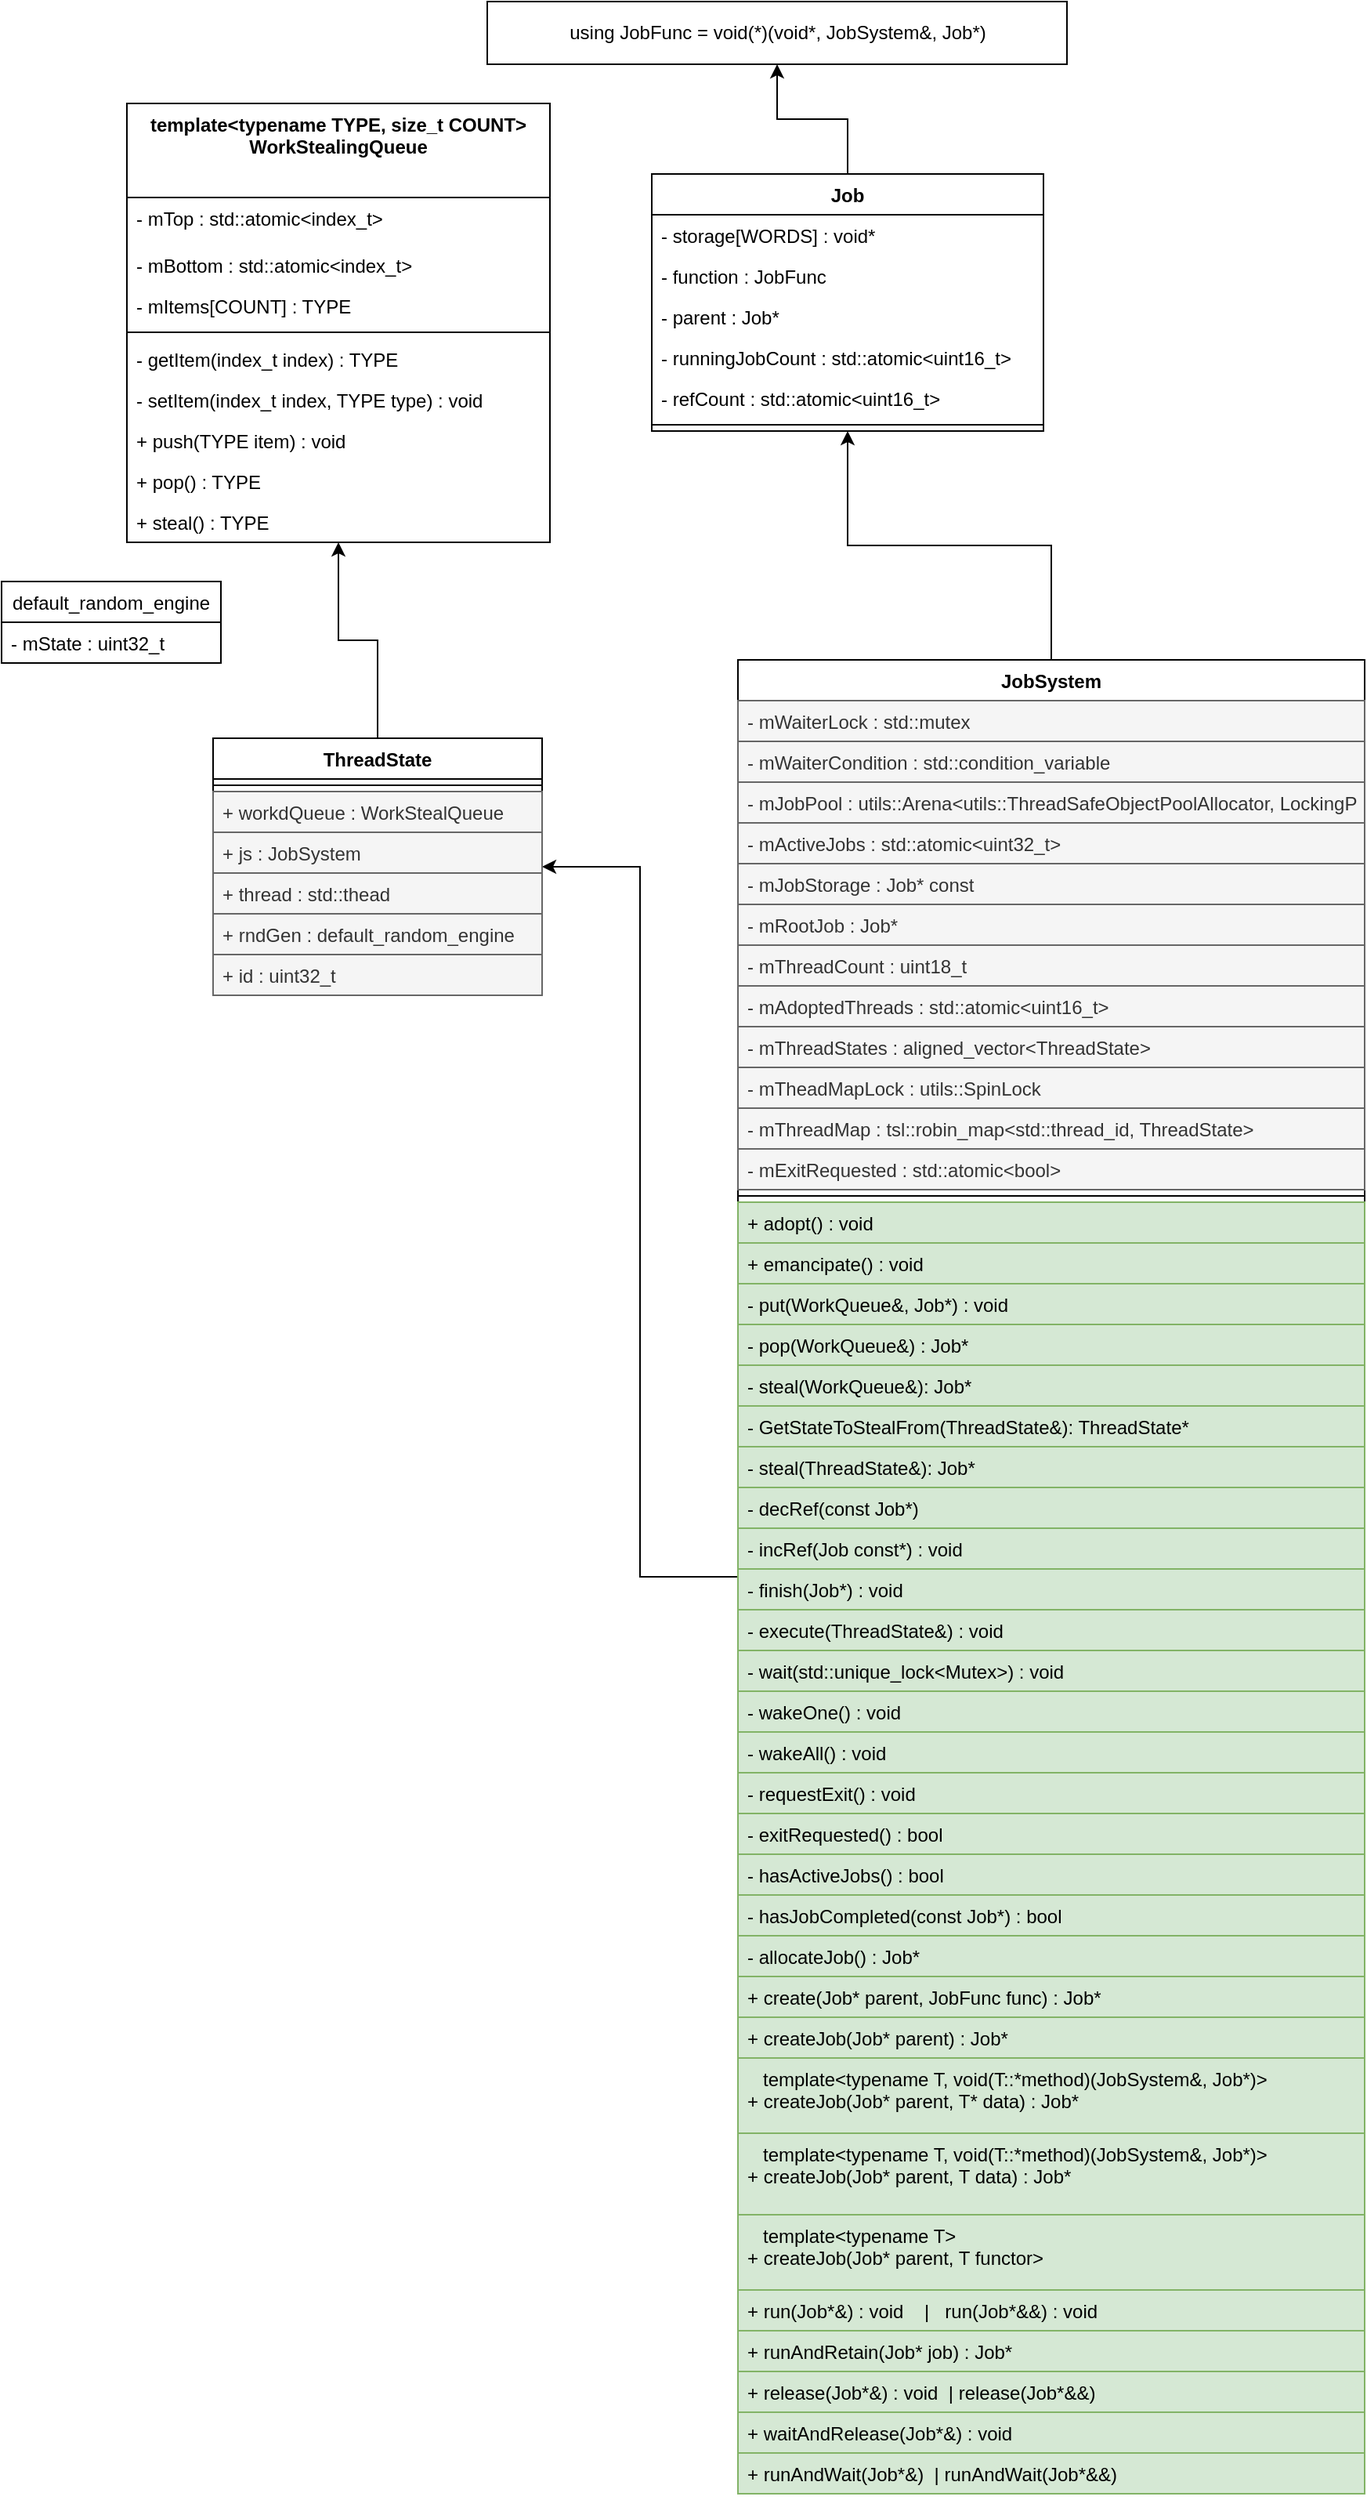 <mxfile version="14.5.1" type="device"><diagram id="1Lty9EiUnPsibGXgPHZc" name="第 1 页"><mxGraphModel dx="1148" dy="806" grid="1" gridSize="10" guides="1" tooltips="1" connect="1" arrows="1" fold="1" page="1" pageScale="1" pageWidth="1654" pageHeight="2336" math="0" shadow="0"><root><mxCell id="0"/><mxCell id="1" parent="0"/><mxCell id="u7svUdmuqYOIU6Bd4I-9-1" value="template&lt;typename TYPE, size_t COUNT&gt;&#10;WorkStealingQueue" style="swimlane;fontStyle=1;align=center;verticalAlign=top;childLayout=stackLayout;horizontal=1;startSize=60;horizontalStack=0;resizeParent=1;resizeParentMax=0;resizeLast=0;collapsible=1;marginBottom=0;" parent="1" vertex="1"><mxGeometry x="90" y="85" width="270" height="280" as="geometry"/></mxCell><mxCell id="u7svUdmuqYOIU6Bd4I-9-2" value="- mTop : std::atomic&lt;index_t&gt;" style="text;strokeColor=none;fillColor=none;align=left;verticalAlign=top;spacingLeft=4;spacingRight=4;overflow=hidden;rotatable=0;points=[[0,0.5],[1,0.5]];portConstraint=eastwest;" parent="u7svUdmuqYOIU6Bd4I-9-1" vertex="1"><mxGeometry y="60" width="270" height="30" as="geometry"/></mxCell><mxCell id="u7svUdmuqYOIU6Bd4I-9-10" value="- mBottom : std::atomic&lt;index_t&gt;" style="text;strokeColor=none;fillColor=none;align=left;verticalAlign=top;spacingLeft=4;spacingRight=4;overflow=hidden;rotatable=0;points=[[0,0.5],[1,0.5]];portConstraint=eastwest;" parent="u7svUdmuqYOIU6Bd4I-9-1" vertex="1"><mxGeometry y="90" width="270" height="26" as="geometry"/></mxCell><mxCell id="u7svUdmuqYOIU6Bd4I-9-8" value="- mItems[COUNT] : TYPE" style="text;strokeColor=none;fillColor=none;align=left;verticalAlign=top;spacingLeft=4;spacingRight=4;overflow=hidden;rotatable=0;points=[[0,0.5],[1,0.5]];portConstraint=eastwest;" parent="u7svUdmuqYOIU6Bd4I-9-1" vertex="1"><mxGeometry y="116" width="270" height="26" as="geometry"/></mxCell><mxCell id="u7svUdmuqYOIU6Bd4I-9-3" value="" style="line;strokeWidth=1;fillColor=none;align=left;verticalAlign=middle;spacingTop=-1;spacingLeft=3;spacingRight=3;rotatable=0;labelPosition=right;points=[];portConstraint=eastwest;" parent="u7svUdmuqYOIU6Bd4I-9-1" vertex="1"><mxGeometry y="142" width="270" height="8" as="geometry"/></mxCell><mxCell id="u7svUdmuqYOIU6Bd4I-9-6" value="- getItem(index_t index) : TYPE" style="text;strokeColor=none;fillColor=none;align=left;verticalAlign=top;spacingLeft=4;spacingRight=4;overflow=hidden;rotatable=0;points=[[0,0.5],[1,0.5]];portConstraint=eastwest;" parent="u7svUdmuqYOIU6Bd4I-9-1" vertex="1"><mxGeometry y="150" width="270" height="26" as="geometry"/></mxCell><mxCell id="u7svUdmuqYOIU6Bd4I-9-9" value="- setItem(index_t index, TYPE type) : void" style="text;strokeColor=none;fillColor=none;align=left;verticalAlign=top;spacingLeft=4;spacingRight=4;overflow=hidden;rotatable=0;points=[[0,0.5],[1,0.5]];portConstraint=eastwest;" parent="u7svUdmuqYOIU6Bd4I-9-1" vertex="1"><mxGeometry y="176" width="270" height="26" as="geometry"/></mxCell><mxCell id="u7svUdmuqYOIU6Bd4I-9-4" value="+ push(TYPE item) : void" style="text;strokeColor=none;fillColor=none;align=left;verticalAlign=top;spacingLeft=4;spacingRight=4;overflow=hidden;rotatable=0;points=[[0,0.5],[1,0.5]];portConstraint=eastwest;" parent="u7svUdmuqYOIU6Bd4I-9-1" vertex="1"><mxGeometry y="202" width="270" height="26" as="geometry"/></mxCell><mxCell id="u7svUdmuqYOIU6Bd4I-9-12" value="+ pop() : TYPE" style="text;strokeColor=none;fillColor=none;align=left;verticalAlign=top;spacingLeft=4;spacingRight=4;overflow=hidden;rotatable=0;points=[[0,0.5],[1,0.5]];portConstraint=eastwest;" parent="u7svUdmuqYOIU6Bd4I-9-1" vertex="1"><mxGeometry y="228" width="270" height="26" as="geometry"/></mxCell><mxCell id="u7svUdmuqYOIU6Bd4I-9-11" value="+ steal() : TYPE" style="text;strokeColor=none;fillColor=none;align=left;verticalAlign=top;spacingLeft=4;spacingRight=4;overflow=hidden;rotatable=0;points=[[0,0.5],[1,0.5]];portConstraint=eastwest;" parent="u7svUdmuqYOIU6Bd4I-9-1" vertex="1"><mxGeometry y="254" width="270" height="26" as="geometry"/></mxCell><mxCell id="uYvlei3_pndaDcLPnYn8-10" style="edgeStyle=orthogonalEdgeStyle;rounded=0;orthogonalLoop=1;jettySize=auto;html=1;" parent="1" source="uYvlei3_pndaDcLPnYn8-1" target="uYvlei3_pndaDcLPnYn8-9" edge="1"><mxGeometry relative="1" as="geometry"/></mxCell><mxCell id="uYvlei3_pndaDcLPnYn8-1" value="Job" style="swimlane;fontStyle=1;align=center;verticalAlign=top;childLayout=stackLayout;horizontal=1;startSize=26;horizontalStack=0;resizeParent=1;resizeParentMax=0;resizeLast=0;collapsible=1;marginBottom=0;" parent="1" vertex="1"><mxGeometry x="425" y="130" width="250" height="164" as="geometry"/></mxCell><mxCell id="uYvlei3_pndaDcLPnYn8-2" value="- storage[WORDS] : void*" style="text;strokeColor=none;fillColor=none;align=left;verticalAlign=top;spacingLeft=4;spacingRight=4;overflow=hidden;rotatable=0;points=[[0,0.5],[1,0.5]];portConstraint=eastwest;" parent="uYvlei3_pndaDcLPnYn8-1" vertex="1"><mxGeometry y="26" width="250" height="26" as="geometry"/></mxCell><mxCell id="uYvlei3_pndaDcLPnYn8-6" value="- function : JobFunc" style="text;strokeColor=none;fillColor=none;align=left;verticalAlign=top;spacingLeft=4;spacingRight=4;overflow=hidden;rotatable=0;points=[[0,0.5],[1,0.5]];portConstraint=eastwest;" parent="uYvlei3_pndaDcLPnYn8-1" vertex="1"><mxGeometry y="52" width="250" height="26" as="geometry"/></mxCell><mxCell id="uYvlei3_pndaDcLPnYn8-5" value="- parent : Job*" style="text;strokeColor=none;fillColor=none;align=left;verticalAlign=top;spacingLeft=4;spacingRight=4;overflow=hidden;rotatable=0;points=[[0,0.5],[1,0.5]];portConstraint=eastwest;" parent="uYvlei3_pndaDcLPnYn8-1" vertex="1"><mxGeometry y="78" width="250" height="26" as="geometry"/></mxCell><mxCell id="uYvlei3_pndaDcLPnYn8-8" value="- runningJobCount : std::atomic&lt;uint16_t&gt;" style="text;strokeColor=none;fillColor=none;align=left;verticalAlign=top;spacingLeft=4;spacingRight=4;overflow=hidden;rotatable=0;points=[[0,0.5],[1,0.5]];portConstraint=eastwest;" parent="uYvlei3_pndaDcLPnYn8-1" vertex="1"><mxGeometry y="104" width="250" height="26" as="geometry"/></mxCell><mxCell id="uYvlei3_pndaDcLPnYn8-7" value="- refCount : std::atomic&lt;uint16_t&gt;" style="text;strokeColor=none;fillColor=none;align=left;verticalAlign=top;spacingLeft=4;spacingRight=4;overflow=hidden;rotatable=0;points=[[0,0.5],[1,0.5]];portConstraint=eastwest;" parent="uYvlei3_pndaDcLPnYn8-1" vertex="1"><mxGeometry y="130" width="250" height="26" as="geometry"/></mxCell><mxCell id="uYvlei3_pndaDcLPnYn8-3" value="" style="line;strokeWidth=1;fillColor=none;align=left;verticalAlign=middle;spacingTop=-1;spacingLeft=3;spacingRight=3;rotatable=0;labelPosition=right;points=[];portConstraint=eastwest;" parent="uYvlei3_pndaDcLPnYn8-1" vertex="1"><mxGeometry y="156" width="250" height="8" as="geometry"/></mxCell><mxCell id="uYvlei3_pndaDcLPnYn8-9" value="using JobFunc = void(*)(void*, JobSystem&amp;amp;, Job*)" style="html=1;" parent="1" vertex="1"><mxGeometry x="320" y="20" width="370" height="40" as="geometry"/></mxCell><mxCell id="pDQLD1IugrvXmQDjenWI-14" style="edgeStyle=orthogonalEdgeStyle;rounded=0;orthogonalLoop=1;jettySize=auto;html=1;" parent="1" source="uYvlei3_pndaDcLPnYn8-11" target="uYvlei3_pndaDcLPnYn8-1" edge="1"><mxGeometry relative="1" as="geometry"/></mxCell><mxCell id="pDQLD1IugrvXmQDjenWI-15" style="edgeStyle=orthogonalEdgeStyle;rounded=0;orthogonalLoop=1;jettySize=auto;html=1;" parent="1" source="uYvlei3_pndaDcLPnYn8-11" target="pDQLD1IugrvXmQDjenWI-1" edge="1"><mxGeometry relative="1" as="geometry"/></mxCell><mxCell id="uYvlei3_pndaDcLPnYn8-11" value="JobSystem" style="swimlane;fontStyle=1;align=center;verticalAlign=top;childLayout=stackLayout;horizontal=1;startSize=26;horizontalStack=0;resizeParent=1;resizeParentMax=0;resizeLast=0;collapsible=1;marginBottom=0;" parent="1" vertex="1"><mxGeometry x="480" y="440" width="400" height="1170" as="geometry"/></mxCell><mxCell id="uYvlei3_pndaDcLPnYn8-25" value="- mWaiterLock : std::mutex" style="text;align=left;verticalAlign=top;spacingLeft=4;spacingRight=4;overflow=hidden;rotatable=0;points=[[0,0.5],[1,0.5]];portConstraint=eastwest;fillColor=#f5f5f5;strokeColor=#666666;fontColor=#333333;" parent="uYvlei3_pndaDcLPnYn8-11" vertex="1"><mxGeometry y="26" width="400" height="26" as="geometry"/></mxCell><mxCell id="uYvlei3_pndaDcLPnYn8-16" value="- mWaiterCondition : std::condition_variable" style="text;strokeColor=#666666;fillColor=#f5f5f5;align=left;verticalAlign=top;spacingLeft=4;spacingRight=4;overflow=hidden;rotatable=0;points=[[0,0.5],[1,0.5]];portConstraint=eastwest;fontColor=#333333;" parent="uYvlei3_pndaDcLPnYn8-11" vertex="1"><mxGeometry y="52" width="400" height="26" as="geometry"/></mxCell><mxCell id="uYvlei3_pndaDcLPnYn8-19" value="- mJobPool : utils::Arena&lt;utils::ThreadSafeObjectPoolAllocator, LockingPolicy::Lock&gt;" style="text;strokeColor=#666666;fillColor=#f5f5f5;align=left;verticalAlign=top;spacingLeft=4;spacingRight=4;overflow=hidden;rotatable=0;points=[[0,0.5],[1,0.5]];portConstraint=eastwest;fontColor=#333333;" parent="uYvlei3_pndaDcLPnYn8-11" vertex="1"><mxGeometry y="78" width="400" height="26" as="geometry"/></mxCell><mxCell id="uYvlei3_pndaDcLPnYn8-24" value="- mActiveJobs : std::atomic&lt;uint32_t&gt;" style="text;strokeColor=#666666;fillColor=#f5f5f5;align=left;verticalAlign=top;spacingLeft=4;spacingRight=4;overflow=hidden;rotatable=0;points=[[0,0.5],[1,0.5]];portConstraint=eastwest;fontColor=#333333;" parent="uYvlei3_pndaDcLPnYn8-11" vertex="1"><mxGeometry y="104" width="400" height="26" as="geometry"/></mxCell><mxCell id="uYvlei3_pndaDcLPnYn8-20" value="- mJobStorage : Job* const" style="text;strokeColor=#666666;fillColor=#f5f5f5;align=left;verticalAlign=top;spacingLeft=4;spacingRight=4;overflow=hidden;rotatable=0;points=[[0,0.5],[1,0.5]];portConstraint=eastwest;fontColor=#333333;" parent="uYvlei3_pndaDcLPnYn8-11" vertex="1"><mxGeometry y="130" width="400" height="26" as="geometry"/></mxCell><mxCell id="uYvlei3_pndaDcLPnYn8-12" value="- mRootJob : Job*" style="text;strokeColor=#666666;fillColor=#f5f5f5;align=left;verticalAlign=top;spacingLeft=4;spacingRight=4;overflow=hidden;rotatable=0;points=[[0,0.5],[1,0.5]];portConstraint=eastwest;fontColor=#333333;" parent="uYvlei3_pndaDcLPnYn8-11" vertex="1"><mxGeometry y="156" width="400" height="26" as="geometry"/></mxCell><mxCell id="uYvlei3_pndaDcLPnYn8-21" value="- mThreadCount : uint18_t" style="text;strokeColor=#666666;fillColor=#f5f5f5;align=left;verticalAlign=top;spacingLeft=4;spacingRight=4;overflow=hidden;rotatable=0;points=[[0,0.5],[1,0.5]];portConstraint=eastwest;fontColor=#333333;" parent="uYvlei3_pndaDcLPnYn8-11" vertex="1"><mxGeometry y="182" width="400" height="26" as="geometry"/></mxCell><mxCell id="uYvlei3_pndaDcLPnYn8-22" value="- mAdoptedThreads : std::atomic&lt;uint16_t&gt;" style="text;align=left;verticalAlign=top;spacingLeft=4;spacingRight=4;overflow=hidden;rotatable=0;points=[[0,0.5],[1,0.5]];portConstraint=eastwest;fillColor=#f5f5f5;strokeColor=#666666;fontColor=#333333;" parent="uYvlei3_pndaDcLPnYn8-11" vertex="1"><mxGeometry y="208" width="400" height="26" as="geometry"/></mxCell><mxCell id="uYvlei3_pndaDcLPnYn8-18" value="- mThreadStates : aligned_vector&lt;ThreadState&gt;" style="text;strokeColor=#666666;fillColor=#f5f5f5;align=left;verticalAlign=top;spacingLeft=4;spacingRight=4;overflow=hidden;rotatable=0;points=[[0,0.5],[1,0.5]];portConstraint=eastwest;fontColor=#333333;" parent="uYvlei3_pndaDcLPnYn8-11" vertex="1"><mxGeometry y="234" width="400" height="26" as="geometry"/></mxCell><mxCell id="pDQLD1IugrvXmQDjenWI-17" value="- mTheadMapLock : utils::SpinLock" style="text;strokeColor=#666666;fillColor=#f5f5f5;align=left;verticalAlign=top;spacingLeft=4;spacingRight=4;overflow=hidden;rotatable=0;points=[[0,0.5],[1,0.5]];portConstraint=eastwest;fontColor=#333333;" parent="uYvlei3_pndaDcLPnYn8-11" vertex="1"><mxGeometry y="260" width="400" height="26" as="geometry"/></mxCell><mxCell id="pDQLD1IugrvXmQDjenWI-16" value="- mThreadMap : tsl::robin_map&lt;std::thread_id, ThreadState&gt;" style="text;strokeColor=#666666;fillColor=#f5f5f5;align=left;verticalAlign=top;spacingLeft=4;spacingRight=4;overflow=hidden;rotatable=0;points=[[0,0.5],[1,0.5]];portConstraint=eastwest;fontColor=#333333;" parent="uYvlei3_pndaDcLPnYn8-11" vertex="1"><mxGeometry y="286" width="400" height="26" as="geometry"/></mxCell><mxCell id="uYvlei3_pndaDcLPnYn8-17" value="- mExitRequested : std::atomic&lt;bool&gt;" style="text;align=left;verticalAlign=top;spacingLeft=4;spacingRight=4;overflow=hidden;rotatable=0;points=[[0,0.5],[1,0.5]];portConstraint=eastwest;fillColor=#f5f5f5;strokeColor=#666666;fontColor=#333333;" parent="uYvlei3_pndaDcLPnYn8-11" vertex="1"><mxGeometry y="312" width="400" height="26" as="geometry"/></mxCell><mxCell id="uYvlei3_pndaDcLPnYn8-13" value="" style="line;strokeWidth=1;fillColor=none;align=left;verticalAlign=middle;spacingTop=-1;spacingLeft=3;spacingRight=3;rotatable=0;labelPosition=right;points=[];portConstraint=eastwest;" parent="uYvlei3_pndaDcLPnYn8-11" vertex="1"><mxGeometry y="338" width="400" height="8" as="geometry"/></mxCell><mxCell id="uYvlei3_pndaDcLPnYn8-14" value="+ adopt() : void" style="text;strokeColor=#82b366;fillColor=#d5e8d4;align=left;verticalAlign=top;spacingLeft=4;spacingRight=4;overflow=hidden;rotatable=0;points=[[0,0.5],[1,0.5]];portConstraint=eastwest;" parent="uYvlei3_pndaDcLPnYn8-11" vertex="1"><mxGeometry y="346" width="400" height="26" as="geometry"/></mxCell><mxCell id="IREW0KegFiwf7ekWDbO0-7" value="+ emancipate() : void" style="text;strokeColor=#82b366;fillColor=#d5e8d4;align=left;verticalAlign=top;spacingLeft=4;spacingRight=4;overflow=hidden;rotatable=0;points=[[0,0.5],[1,0.5]];portConstraint=eastwest;" parent="uYvlei3_pndaDcLPnYn8-11" vertex="1"><mxGeometry y="372" width="400" height="26" as="geometry"/></mxCell><mxCell id="IREW0KegFiwf7ekWDbO0-6" value="- put(WorkQueue&amp;, Job*) : void" style="text;strokeColor=#82b366;fillColor=#d5e8d4;align=left;verticalAlign=top;spacingLeft=4;spacingRight=4;overflow=hidden;rotatable=0;points=[[0,0.5],[1,0.5]];portConstraint=eastwest;" parent="uYvlei3_pndaDcLPnYn8-11" vertex="1"><mxGeometry y="398" width="400" height="26" as="geometry"/></mxCell><mxCell id="IREW0KegFiwf7ekWDbO0-5" value="- pop(WorkQueue&amp;) : Job*" style="text;strokeColor=#82b366;fillColor=#d5e8d4;align=left;verticalAlign=top;spacingLeft=4;spacingRight=4;overflow=hidden;rotatable=0;points=[[0,0.5],[1,0.5]];portConstraint=eastwest;" parent="uYvlei3_pndaDcLPnYn8-11" vertex="1"><mxGeometry y="424" width="400" height="26" as="geometry"/></mxCell><mxCell id="IREW0KegFiwf7ekWDbO0-3" value="- steal(WorkQueue&amp;): Job*" style="text;strokeColor=#82b366;fillColor=#d5e8d4;align=left;verticalAlign=top;spacingLeft=4;spacingRight=4;overflow=hidden;rotatable=0;points=[[0,0.5],[1,0.5]];portConstraint=eastwest;" parent="uYvlei3_pndaDcLPnYn8-11" vertex="1"><mxGeometry y="450" width="400" height="26" as="geometry"/></mxCell><mxCell id="IREW0KegFiwf7ekWDbO0-1" value="- GetStateToStealFrom(ThreadState&amp;): ThreadState*" style="text;strokeColor=#82b366;fillColor=#d5e8d4;align=left;verticalAlign=top;spacingLeft=4;spacingRight=4;overflow=hidden;rotatable=0;points=[[0,0.5],[1,0.5]];portConstraint=eastwest;" parent="uYvlei3_pndaDcLPnYn8-11" vertex="1"><mxGeometry y="476" width="400" height="26" as="geometry"/></mxCell><mxCell id="IREW0KegFiwf7ekWDbO0-2" value="- steal(ThreadState&amp;): Job*" style="text;strokeColor=#82b366;fillColor=#d5e8d4;align=left;verticalAlign=top;spacingLeft=4;spacingRight=4;overflow=hidden;rotatable=0;points=[[0,0.5],[1,0.5]];portConstraint=eastwest;" parent="uYvlei3_pndaDcLPnYn8-11" vertex="1"><mxGeometry y="502" width="400" height="26" as="geometry"/></mxCell><mxCell id="IREW0KegFiwf7ekWDbO0-16" value="- decRef(const Job*)" style="text;strokeColor=#82b366;fillColor=#d5e8d4;align=left;verticalAlign=top;spacingLeft=4;spacingRight=4;overflow=hidden;rotatable=0;points=[[0,0.5],[1,0.5]];portConstraint=eastwest;" parent="uYvlei3_pndaDcLPnYn8-11" vertex="1"><mxGeometry y="528" width="400" height="26" as="geometry"/></mxCell><mxCell id="_zyWwHV6GwV-xKfaimKL-5" value="- incRef(Job const*) : void" style="text;strokeColor=#82b366;fillColor=#d5e8d4;align=left;verticalAlign=top;spacingLeft=4;spacingRight=4;overflow=hidden;rotatable=0;points=[[0,0.5],[1,0.5]];portConstraint=eastwest;" parent="uYvlei3_pndaDcLPnYn8-11" vertex="1"><mxGeometry y="554" width="400" height="26" as="geometry"/></mxCell><mxCell id="IREW0KegFiwf7ekWDbO0-4" value="- finish(Job*) : void" style="text;strokeColor=#82b366;fillColor=#d5e8d4;align=left;verticalAlign=top;spacingLeft=4;spacingRight=4;overflow=hidden;rotatable=0;points=[[0,0.5],[1,0.5]];portConstraint=eastwest;" parent="uYvlei3_pndaDcLPnYn8-11" vertex="1"><mxGeometry y="580" width="400" height="26" as="geometry"/></mxCell><mxCell id="IREW0KegFiwf7ekWDbO0-15" value="- execute(ThreadState&amp;) : void" style="text;strokeColor=#82b366;fillColor=#d5e8d4;align=left;verticalAlign=top;spacingLeft=4;spacingRight=4;overflow=hidden;rotatable=0;points=[[0,0.5],[1,0.5]];portConstraint=eastwest;" parent="uYvlei3_pndaDcLPnYn8-11" vertex="1"><mxGeometry y="606" width="400" height="26" as="geometry"/></mxCell><mxCell id="IREW0KegFiwf7ekWDbO0-11" value="- wait(std::unique_lock&lt;Mutex&gt;) : void" style="text;strokeColor=#82b366;fillColor=#d5e8d4;align=left;verticalAlign=top;spacingLeft=4;spacingRight=4;overflow=hidden;rotatable=0;points=[[0,0.5],[1,0.5]];portConstraint=eastwest;" parent="uYvlei3_pndaDcLPnYn8-11" vertex="1"><mxGeometry y="632" width="400" height="26" as="geometry"/></mxCell><mxCell id="IREW0KegFiwf7ekWDbO0-9" value="- wakeOne() : void" style="text;strokeColor=#82b366;fillColor=#d5e8d4;align=left;verticalAlign=top;spacingLeft=4;spacingRight=4;overflow=hidden;rotatable=0;points=[[0,0.5],[1,0.5]];portConstraint=eastwest;" parent="uYvlei3_pndaDcLPnYn8-11" vertex="1"><mxGeometry y="658" width="400" height="26" as="geometry"/></mxCell><mxCell id="IREW0KegFiwf7ekWDbO0-10" value="- wakeAll() : void" style="text;strokeColor=#82b366;fillColor=#d5e8d4;align=left;verticalAlign=top;spacingLeft=4;spacingRight=4;overflow=hidden;rotatable=0;points=[[0,0.5],[1,0.5]];portConstraint=eastwest;" parent="uYvlei3_pndaDcLPnYn8-11" vertex="1"><mxGeometry y="684" width="400" height="26" as="geometry"/></mxCell><mxCell id="IREW0KegFiwf7ekWDbO0-12" value="- requestExit() : void" style="text;strokeColor=#82b366;fillColor=#d5e8d4;align=left;verticalAlign=top;spacingLeft=4;spacingRight=4;overflow=hidden;rotatable=0;points=[[0,0.5],[1,0.5]];portConstraint=eastwest;" parent="uYvlei3_pndaDcLPnYn8-11" vertex="1"><mxGeometry y="710" width="400" height="26" as="geometry"/></mxCell><mxCell id="IREW0KegFiwf7ekWDbO0-13" value="- exitRequested() : bool" style="text;strokeColor=#82b366;fillColor=#d5e8d4;align=left;verticalAlign=top;spacingLeft=4;spacingRight=4;overflow=hidden;rotatable=0;points=[[0,0.5],[1,0.5]];portConstraint=eastwest;" parent="uYvlei3_pndaDcLPnYn8-11" vertex="1"><mxGeometry y="736" width="400" height="26" as="geometry"/></mxCell><mxCell id="IREW0KegFiwf7ekWDbO0-8" value="- hasActiveJobs() : bool" style="text;strokeColor=#82b366;fillColor=#d5e8d4;align=left;verticalAlign=top;spacingLeft=4;spacingRight=4;overflow=hidden;rotatable=0;points=[[0,0.5],[1,0.5]];portConstraint=eastwest;" parent="uYvlei3_pndaDcLPnYn8-11" vertex="1"><mxGeometry y="762" width="400" height="26" as="geometry"/></mxCell><mxCell id="IREW0KegFiwf7ekWDbO0-14" value="- hasJobCompleted(const Job*) : bool" style="text;strokeColor=#82b366;fillColor=#d5e8d4;align=left;verticalAlign=top;spacingLeft=4;spacingRight=4;overflow=hidden;rotatable=0;points=[[0,0.5],[1,0.5]];portConstraint=eastwest;" parent="uYvlei3_pndaDcLPnYn8-11" vertex="1"><mxGeometry y="788" width="400" height="26" as="geometry"/></mxCell><mxCell id="_zyWwHV6GwV-xKfaimKL-10" value="- allocateJob() : Job*" style="text;strokeColor=#82b366;fillColor=#d5e8d4;align=left;verticalAlign=top;spacingLeft=4;spacingRight=4;overflow=hidden;rotatable=0;points=[[0,0.5],[1,0.5]];portConstraint=eastwest;" parent="uYvlei3_pndaDcLPnYn8-11" vertex="1"><mxGeometry y="814" width="400" height="26" as="geometry"/></mxCell><mxCell id="_zyWwHV6GwV-xKfaimKL-6" value="+ create(Job* parent, JobFunc func) : Job*" style="text;strokeColor=#82b366;fillColor=#d5e8d4;align=left;verticalAlign=top;spacingLeft=4;spacingRight=4;overflow=hidden;rotatable=0;points=[[0,0.5],[1,0.5]];portConstraint=eastwest;" parent="uYvlei3_pndaDcLPnYn8-11" vertex="1"><mxGeometry y="840" width="400" height="26" as="geometry"/></mxCell><mxCell id="_zyWwHV6GwV-xKfaimKL-9" value="+ createJob(Job* parent) : Job*" style="text;strokeColor=#82b366;fillColor=#d5e8d4;align=left;verticalAlign=top;spacingLeft=4;spacingRight=4;overflow=hidden;rotatable=0;points=[[0,0.5],[1,0.5]];portConstraint=eastwest;" parent="uYvlei3_pndaDcLPnYn8-11" vertex="1"><mxGeometry y="866" width="400" height="26" as="geometry"/></mxCell><mxCell id="_zyWwHV6GwV-xKfaimKL-8" value="   template&lt;typename T, void(T::*method)(JobSystem&amp;, Job*)&gt;&#10;+ createJob(Job* parent, T* data) : Job*" style="text;strokeColor=#82b366;fillColor=#d5e8d4;align=left;verticalAlign=top;spacingLeft=4;spacingRight=4;overflow=hidden;rotatable=0;points=[[0,0.5],[1,0.5]];portConstraint=eastwest;" parent="uYvlei3_pndaDcLPnYn8-11" vertex="1"><mxGeometry y="892" width="400" height="48" as="geometry"/></mxCell><mxCell id="_zyWwHV6GwV-xKfaimKL-7" value="   template&lt;typename T, void(T::*method)(JobSystem&amp;, Job*)&gt;&#10;+ createJob(Job* parent, T data) : Job*" style="text;strokeColor=#82b366;fillColor=#d5e8d4;align=left;verticalAlign=top;spacingLeft=4;spacingRight=4;overflow=hidden;rotatable=0;points=[[0,0.5],[1,0.5]];portConstraint=eastwest;" parent="uYvlei3_pndaDcLPnYn8-11" vertex="1"><mxGeometry y="940" width="400" height="52" as="geometry"/></mxCell><mxCell id="vyDl_gHaJZrWWQoB8vzs-4" value="   template&lt;typename T&gt;&#10;+ createJob(Job* parent, T functor&gt;" style="text;strokeColor=#82b366;fillColor=#d5e8d4;align=left;verticalAlign=top;spacingLeft=4;spacingRight=4;overflow=hidden;rotatable=0;points=[[0,0.5],[1,0.5]];portConstraint=eastwest;" vertex="1" parent="uYvlei3_pndaDcLPnYn8-11"><mxGeometry y="992" width="400" height="48" as="geometry"/></mxCell><mxCell id="vyDl_gHaJZrWWQoB8vzs-1" value="+ run(Job*&amp;) : void    |   run(Job*&amp;&amp;) : void" style="text;strokeColor=#82b366;fillColor=#d5e8d4;align=left;verticalAlign=top;spacingLeft=4;spacingRight=4;overflow=hidden;rotatable=0;points=[[0,0.5],[1,0.5]];portConstraint=eastwest;" vertex="1" parent="uYvlei3_pndaDcLPnYn8-11"><mxGeometry y="1040" width="400" height="26" as="geometry"/></mxCell><mxCell id="vyDl_gHaJZrWWQoB8vzs-8" value="+ runAndRetain(Job* job) : Job*" style="text;strokeColor=#82b366;fillColor=#d5e8d4;align=left;verticalAlign=top;spacingLeft=4;spacingRight=4;overflow=hidden;rotatable=0;points=[[0,0.5],[1,0.5]];portConstraint=eastwest;" vertex="1" parent="uYvlei3_pndaDcLPnYn8-11"><mxGeometry y="1066" width="400" height="26" as="geometry"/></mxCell><mxCell id="vyDl_gHaJZrWWQoB8vzs-7" value="+ release(Job*&amp;) : void  | release(Job*&amp;&amp;)" style="text;strokeColor=#82b366;fillColor=#d5e8d4;align=left;verticalAlign=top;spacingLeft=4;spacingRight=4;overflow=hidden;rotatable=0;points=[[0,0.5],[1,0.5]];portConstraint=eastwest;" vertex="1" parent="uYvlei3_pndaDcLPnYn8-11"><mxGeometry y="1092" width="400" height="26" as="geometry"/></mxCell><mxCell id="vyDl_gHaJZrWWQoB8vzs-5" value="+ waitAndRelease(Job*&amp;) : void" style="text;strokeColor=#82b366;fillColor=#d5e8d4;align=left;verticalAlign=top;spacingLeft=4;spacingRight=4;overflow=hidden;rotatable=0;points=[[0,0.5],[1,0.5]];portConstraint=eastwest;" vertex="1" parent="uYvlei3_pndaDcLPnYn8-11"><mxGeometry y="1118" width="400" height="26" as="geometry"/></mxCell><mxCell id="vyDl_gHaJZrWWQoB8vzs-6" value="+ runAndWait(Job*&amp;)  | runAndWait(Job*&amp;&amp;)" style="text;strokeColor=#82b366;fillColor=#d5e8d4;align=left;verticalAlign=top;spacingLeft=4;spacingRight=4;overflow=hidden;rotatable=0;points=[[0,0.5],[1,0.5]];portConstraint=eastwest;" vertex="1" parent="uYvlei3_pndaDcLPnYn8-11"><mxGeometry y="1144" width="400" height="26" as="geometry"/></mxCell><mxCell id="pDQLD1IugrvXmQDjenWI-9" style="edgeStyle=orthogonalEdgeStyle;rounded=0;orthogonalLoop=1;jettySize=auto;html=1;" parent="1" source="pDQLD1IugrvXmQDjenWI-1" target="u7svUdmuqYOIU6Bd4I-9-1" edge="1"><mxGeometry relative="1" as="geometry"/></mxCell><mxCell id="pDQLD1IugrvXmQDjenWI-1" value="ThreadState" style="swimlane;fontStyle=1;align=center;verticalAlign=top;childLayout=stackLayout;horizontal=1;startSize=26;horizontalStack=0;resizeParent=1;resizeParentMax=0;resizeLast=0;collapsible=1;marginBottom=0;" parent="1" vertex="1"><mxGeometry x="145" y="490" width="210" height="164" as="geometry"/></mxCell><mxCell id="pDQLD1IugrvXmQDjenWI-3" value="" style="line;strokeWidth=1;fillColor=none;align=left;verticalAlign=middle;spacingTop=-1;spacingLeft=3;spacingRight=3;rotatable=0;labelPosition=right;points=[];portConstraint=eastwest;" parent="pDQLD1IugrvXmQDjenWI-1" vertex="1"><mxGeometry y="26" width="210" height="8" as="geometry"/></mxCell><mxCell id="pDQLD1IugrvXmQDjenWI-4" value="+ workdQueue : WorkStealQueue" style="text;align=left;verticalAlign=top;spacingLeft=4;spacingRight=4;overflow=hidden;rotatable=0;points=[[0,0.5],[1,0.5]];portConstraint=eastwest;fillColor=#f5f5f5;strokeColor=#666666;fontColor=#333333;" parent="pDQLD1IugrvXmQDjenWI-1" vertex="1"><mxGeometry y="34" width="210" height="26" as="geometry"/></mxCell><mxCell id="pDQLD1IugrvXmQDjenWI-13" value="+ js : JobSystem" style="text;align=left;verticalAlign=top;spacingLeft=4;spacingRight=4;overflow=hidden;rotatable=0;points=[[0,0.5],[1,0.5]];portConstraint=eastwest;fillColor=#f5f5f5;strokeColor=#666666;fontColor=#333333;" parent="pDQLD1IugrvXmQDjenWI-1" vertex="1"><mxGeometry y="60" width="210" height="26" as="geometry"/></mxCell><mxCell id="pDQLD1IugrvXmQDjenWI-10" value="+ thread : std::thead" style="text;align=left;verticalAlign=top;spacingLeft=4;spacingRight=4;overflow=hidden;rotatable=0;points=[[0,0.5],[1,0.5]];portConstraint=eastwest;fillColor=#f5f5f5;strokeColor=#666666;fontColor=#333333;" parent="pDQLD1IugrvXmQDjenWI-1" vertex="1"><mxGeometry y="86" width="210" height="26" as="geometry"/></mxCell><mxCell id="pDQLD1IugrvXmQDjenWI-11" value="+ rndGen : default_random_engine" style="text;align=left;verticalAlign=top;spacingLeft=4;spacingRight=4;overflow=hidden;rotatable=0;points=[[0,0.5],[1,0.5]];portConstraint=eastwest;fillColor=#f5f5f5;strokeColor=#666666;fontColor=#333333;" parent="pDQLD1IugrvXmQDjenWI-1" vertex="1"><mxGeometry y="112" width="210" height="26" as="geometry"/></mxCell><mxCell id="pDQLD1IugrvXmQDjenWI-12" value="+ id : uint32_t" style="text;align=left;verticalAlign=top;spacingLeft=4;spacingRight=4;overflow=hidden;rotatable=0;points=[[0,0.5],[1,0.5]];portConstraint=eastwest;fillColor=#f5f5f5;strokeColor=#666666;fontColor=#333333;" parent="pDQLD1IugrvXmQDjenWI-1" vertex="1"><mxGeometry y="138" width="210" height="26" as="geometry"/></mxCell><mxCell id="pDQLD1IugrvXmQDjenWI-5" value="default_random_engine" style="swimlane;fontStyle=0;childLayout=stackLayout;horizontal=1;startSize=26;fillColor=none;horizontalStack=0;resizeParent=1;resizeParentMax=0;resizeLast=0;collapsible=1;marginBottom=0;" parent="1" vertex="1"><mxGeometry x="10" y="390" width="140" height="52" as="geometry"/></mxCell><mxCell id="pDQLD1IugrvXmQDjenWI-7" value="- mState : uint32_t" style="text;strokeColor=none;fillColor=none;align=left;verticalAlign=top;spacingLeft=4;spacingRight=4;overflow=hidden;rotatable=0;points=[[0,0.5],[1,0.5]];portConstraint=eastwest;" parent="pDQLD1IugrvXmQDjenWI-5" vertex="1"><mxGeometry y="26" width="140" height="26" as="geometry"/></mxCell></root></mxGraphModel></diagram></mxfile>